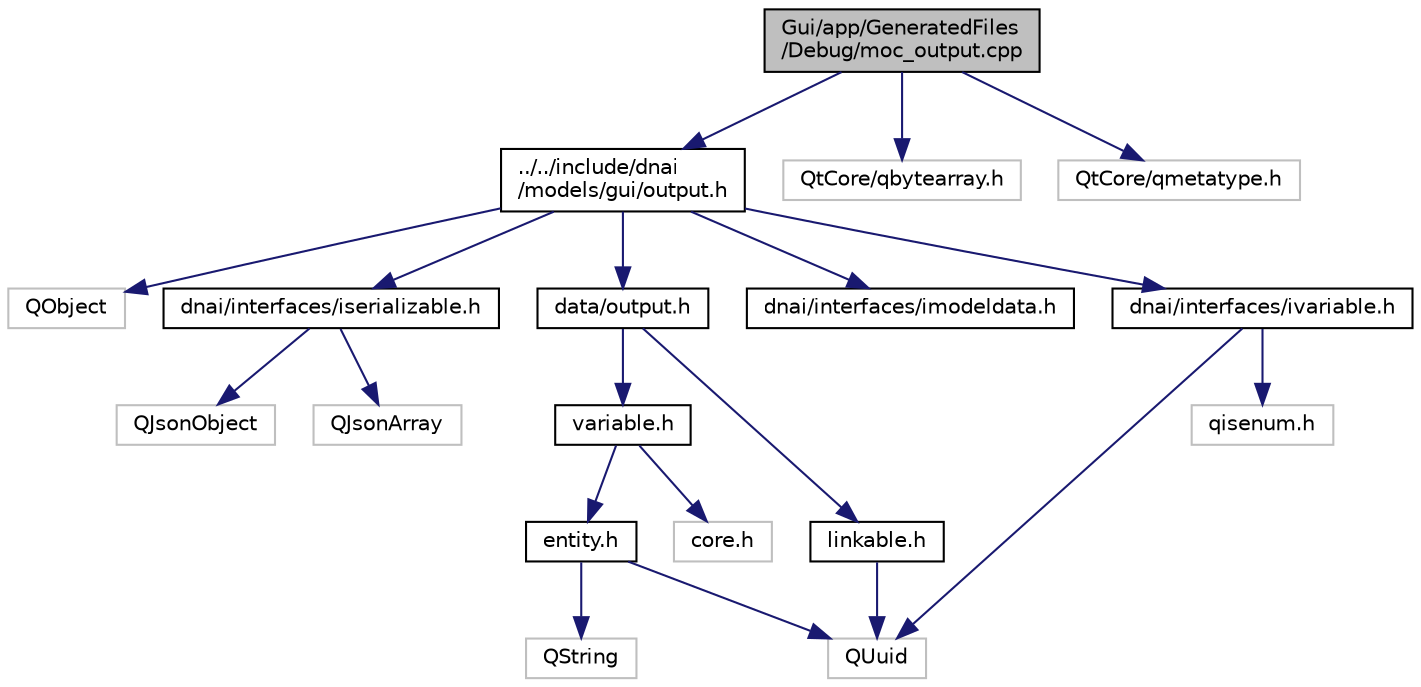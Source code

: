 digraph "Gui/app/GeneratedFiles/Debug/moc_output.cpp"
{
  edge [fontname="Helvetica",fontsize="10",labelfontname="Helvetica",labelfontsize="10"];
  node [fontname="Helvetica",fontsize="10",shape=record];
  Node1 [label="Gui/app/GeneratedFiles\l/Debug/moc_output.cpp",height=0.2,width=0.4,color="black", fillcolor="grey75", style="filled", fontcolor="black"];
  Node1 -> Node2 [color="midnightblue",fontsize="10",style="solid",fontname="Helvetica"];
  Node2 [label="../../include/dnai\l/models/gui/output.h",height=0.2,width=0.4,color="black", fillcolor="white", style="filled",URL="$models_2gui_2output_8h.html"];
  Node2 -> Node3 [color="midnightblue",fontsize="10",style="solid",fontname="Helvetica"];
  Node3 [label="QObject",height=0.2,width=0.4,color="grey75", fillcolor="white", style="filled"];
  Node2 -> Node4 [color="midnightblue",fontsize="10",style="solid",fontname="Helvetica"];
  Node4 [label="dnai/interfaces/iserializable.h",height=0.2,width=0.4,color="black", fillcolor="white", style="filled",URL="$iserializable_8h.html"];
  Node4 -> Node5 [color="midnightblue",fontsize="10",style="solid",fontname="Helvetica"];
  Node5 [label="QJsonObject",height=0.2,width=0.4,color="grey75", fillcolor="white", style="filled"];
  Node4 -> Node6 [color="midnightblue",fontsize="10",style="solid",fontname="Helvetica"];
  Node6 [label="QJsonArray",height=0.2,width=0.4,color="grey75", fillcolor="white", style="filled"];
  Node2 -> Node7 [color="midnightblue",fontsize="10",style="solid",fontname="Helvetica"];
  Node7 [label="data/output.h",height=0.2,width=0.4,color="black", fillcolor="white", style="filled",URL="$models_2gui_2data_2output_8h.html"];
  Node7 -> Node8 [color="midnightblue",fontsize="10",style="solid",fontname="Helvetica"];
  Node8 [label="variable.h",height=0.2,width=0.4,color="black", fillcolor="white", style="filled",URL="$data_2variable_8h.html"];
  Node8 -> Node9 [color="midnightblue",fontsize="10",style="solid",fontname="Helvetica"];
  Node9 [label="entity.h",height=0.2,width=0.4,color="black", fillcolor="white", style="filled",URL="$gui_2data_2entity_8h.html"];
  Node9 -> Node10 [color="midnightblue",fontsize="10",style="solid",fontname="Helvetica"];
  Node10 [label="QString",height=0.2,width=0.4,color="grey75", fillcolor="white", style="filled"];
  Node9 -> Node11 [color="midnightblue",fontsize="10",style="solid",fontname="Helvetica"];
  Node11 [label="QUuid",height=0.2,width=0.4,color="grey75", fillcolor="white", style="filled"];
  Node8 -> Node12 [color="midnightblue",fontsize="10",style="solid",fontname="Helvetica"];
  Node12 [label="core.h",height=0.2,width=0.4,color="grey75", fillcolor="white", style="filled"];
  Node7 -> Node13 [color="midnightblue",fontsize="10",style="solid",fontname="Helvetica"];
  Node13 [label="linkable.h",height=0.2,width=0.4,color="black", fillcolor="white", style="filled",URL="$data_2linkable_8h.html"];
  Node13 -> Node11 [color="midnightblue",fontsize="10",style="solid",fontname="Helvetica"];
  Node2 -> Node14 [color="midnightblue",fontsize="10",style="solid",fontname="Helvetica"];
  Node14 [label="dnai/interfaces/imodeldata.h",height=0.2,width=0.4,color="black", fillcolor="white", style="filled",URL="$imodeldata_8h.html"];
  Node2 -> Node15 [color="midnightblue",fontsize="10",style="solid",fontname="Helvetica"];
  Node15 [label="dnai/interfaces/ivariable.h",height=0.2,width=0.4,color="black", fillcolor="white", style="filled",URL="$ivariable_8h.html"];
  Node15 -> Node16 [color="midnightblue",fontsize="10",style="solid",fontname="Helvetica"];
  Node16 [label="qisenum.h",height=0.2,width=0.4,color="grey75", fillcolor="white", style="filled"];
  Node15 -> Node11 [color="midnightblue",fontsize="10",style="solid",fontname="Helvetica"];
  Node1 -> Node17 [color="midnightblue",fontsize="10",style="solid",fontname="Helvetica"];
  Node17 [label="QtCore/qbytearray.h",height=0.2,width=0.4,color="grey75", fillcolor="white", style="filled"];
  Node1 -> Node18 [color="midnightblue",fontsize="10",style="solid",fontname="Helvetica"];
  Node18 [label="QtCore/qmetatype.h",height=0.2,width=0.4,color="grey75", fillcolor="white", style="filled"];
}
